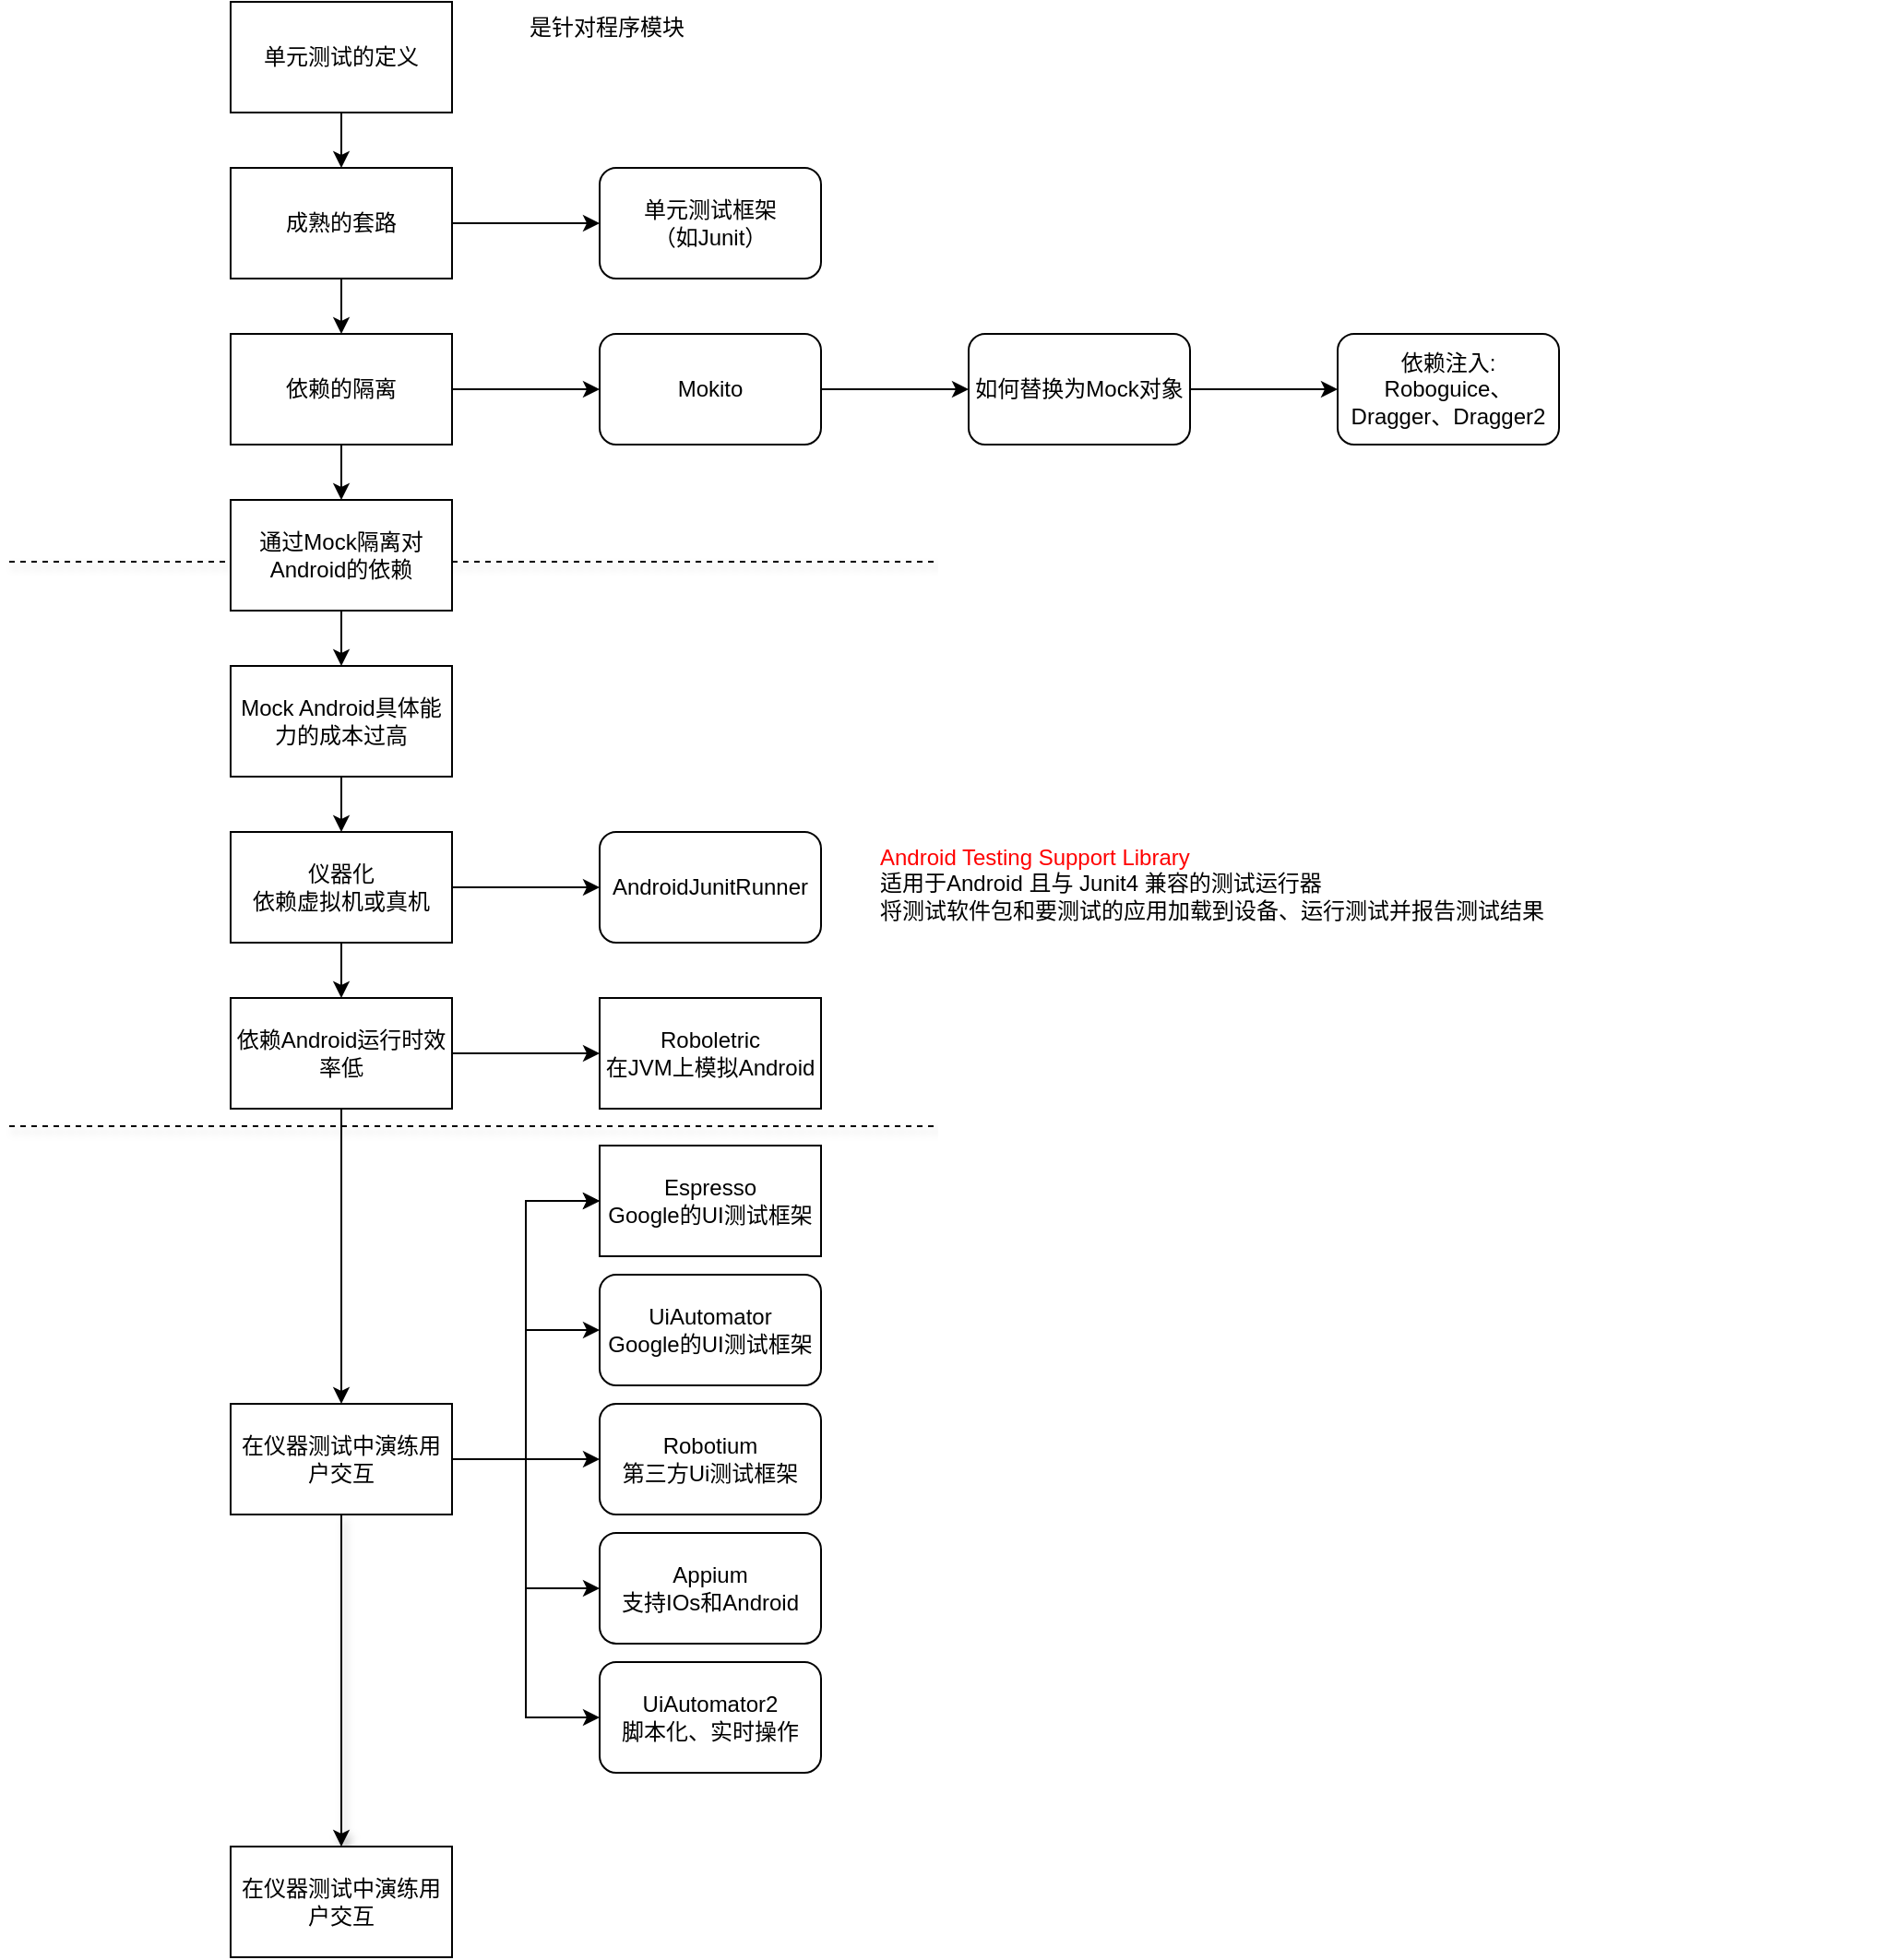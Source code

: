 <mxfile version="10.6.9" type="github"><diagram id="Nk4aDacRnLqWsVfFBKe2" name="Page-1"><mxGraphModel dx="867" dy="544" grid="1" gridSize="10" guides="1" tooltips="1" connect="1" arrows="1" fold="1" page="1" pageScale="1" pageWidth="827" pageHeight="1169" math="0" shadow="0"><root><mxCell id="0"/><mxCell id="1" parent="0"/><mxCell id="qnN4YwuG2Ian1Dx72mR_-45" value="" style="endArrow=none;dashed=1;html=1;shadow=1;" edge="1" parent="1"><mxGeometry width="50" height="50" relative="1" as="geometry"><mxPoint y="373.5" as="sourcePoint"/><mxPoint x="1006" y="373.5" as="targetPoint"/></mxGeometry></mxCell><mxCell id="qnN4YwuG2Ian1Dx72mR_-4" value="" style="edgeStyle=orthogonalEdgeStyle;rounded=0;orthogonalLoop=1;jettySize=auto;html=1;" edge="1" parent="1" source="qnN4YwuG2Ian1Dx72mR_-1" target="qnN4YwuG2Ian1Dx72mR_-3"><mxGeometry relative="1" as="geometry"/></mxCell><mxCell id="qnN4YwuG2Ian1Dx72mR_-1" value="单元测试的定义" style="rounded=0;whiteSpace=wrap;html=1;" vertex="1" parent="1"><mxGeometry x="120" y="70" width="120" height="60" as="geometry"/></mxCell><mxCell id="qnN4YwuG2Ian1Dx72mR_-6" value="" style="edgeStyle=orthogonalEdgeStyle;rounded=0;orthogonalLoop=1;jettySize=auto;html=1;" edge="1" parent="1" source="qnN4YwuG2Ian1Dx72mR_-3" target="qnN4YwuG2Ian1Dx72mR_-10"><mxGeometry relative="1" as="geometry"><mxPoint x="320" y="190" as="targetPoint"/></mxGeometry></mxCell><mxCell id="qnN4YwuG2Ian1Dx72mR_-8" value="" style="edgeStyle=orthogonalEdgeStyle;rounded=0;orthogonalLoop=1;jettySize=auto;html=1;" edge="1" parent="1" source="qnN4YwuG2Ian1Dx72mR_-3" target="qnN4YwuG2Ian1Dx72mR_-7"><mxGeometry relative="1" as="geometry"/></mxCell><mxCell id="qnN4YwuG2Ian1Dx72mR_-3" value="成熟的套路" style="rounded=0;whiteSpace=wrap;html=1;" vertex="1" parent="1"><mxGeometry x="120" y="160" width="120" height="60" as="geometry"/></mxCell><mxCell id="qnN4YwuG2Ian1Dx72mR_-12" value="" style="edgeStyle=orthogonalEdgeStyle;rounded=0;orthogonalLoop=1;jettySize=auto;html=1;" edge="1" parent="1" source="qnN4YwuG2Ian1Dx72mR_-7" target="qnN4YwuG2Ian1Dx72mR_-9"><mxGeometry relative="1" as="geometry"/></mxCell><mxCell id="qnN4YwuG2Ian1Dx72mR_-18" value="" style="edgeStyle=orthogonalEdgeStyle;rounded=0;orthogonalLoop=1;jettySize=auto;html=1;" edge="1" parent="1" source="qnN4YwuG2Ian1Dx72mR_-7" target="qnN4YwuG2Ian1Dx72mR_-17"><mxGeometry relative="1" as="geometry"/></mxCell><mxCell id="qnN4YwuG2Ian1Dx72mR_-7" value="依赖的隔离&lt;br&gt;" style="rounded=0;whiteSpace=wrap;html=1;" vertex="1" parent="1"><mxGeometry x="120" y="250" width="120" height="60" as="geometry"/></mxCell><mxCell id="qnN4YwuG2Ian1Dx72mR_-20" value="" style="edgeStyle=orthogonalEdgeStyle;rounded=0;orthogonalLoop=1;jettySize=auto;html=1;" edge="1" parent="1" source="qnN4YwuG2Ian1Dx72mR_-17" target="qnN4YwuG2Ian1Dx72mR_-19"><mxGeometry relative="1" as="geometry"/></mxCell><mxCell id="qnN4YwuG2Ian1Dx72mR_-17" value="通过Mock隔离对Android的依赖" style="rounded=0;whiteSpace=wrap;html=1;" vertex="1" parent="1"><mxGeometry x="120" y="340" width="120" height="60" as="geometry"/></mxCell><mxCell id="qnN4YwuG2Ian1Dx72mR_-22" value="" style="edgeStyle=orthogonalEdgeStyle;rounded=0;orthogonalLoop=1;jettySize=auto;html=1;" edge="1" parent="1" source="qnN4YwuG2Ian1Dx72mR_-19" target="qnN4YwuG2Ian1Dx72mR_-21"><mxGeometry relative="1" as="geometry"/></mxCell><mxCell id="qnN4YwuG2Ian1Dx72mR_-19" value="Mock Android具体能力的成本过高&lt;br&gt;" style="rounded=0;whiteSpace=wrap;html=1;" vertex="1" parent="1"><mxGeometry x="120" y="430" width="120" height="60" as="geometry"/></mxCell><mxCell id="qnN4YwuG2Ian1Dx72mR_-24" value="" style="edgeStyle=orthogonalEdgeStyle;rounded=0;orthogonalLoop=1;jettySize=auto;html=1;" edge="1" parent="1" source="qnN4YwuG2Ian1Dx72mR_-21" target="qnN4YwuG2Ian1Dx72mR_-23"><mxGeometry relative="1" as="geometry"/></mxCell><mxCell id="qnN4YwuG2Ian1Dx72mR_-27" value="" style="edgeStyle=orthogonalEdgeStyle;rounded=0;orthogonalLoop=1;jettySize=auto;html=1;" edge="1" parent="1" source="qnN4YwuG2Ian1Dx72mR_-21" target="qnN4YwuG2Ian1Dx72mR_-26"><mxGeometry relative="1" as="geometry"/></mxCell><mxCell id="qnN4YwuG2Ian1Dx72mR_-21" value="仪器化&lt;br&gt;依赖虚拟机或真机&lt;br&gt;" style="rounded=0;whiteSpace=wrap;html=1;" vertex="1" parent="1"><mxGeometry x="120" y="520" width="120" height="60" as="geometry"/></mxCell><mxCell id="qnN4YwuG2Ian1Dx72mR_-29" value="" style="edgeStyle=orthogonalEdgeStyle;rounded=0;orthogonalLoop=1;jettySize=auto;html=1;" edge="1" parent="1" source="qnN4YwuG2Ian1Dx72mR_-26" target="qnN4YwuG2Ian1Dx72mR_-28"><mxGeometry relative="1" as="geometry"/></mxCell><mxCell id="qnN4YwuG2Ian1Dx72mR_-31" value="" style="edgeStyle=orthogonalEdgeStyle;rounded=0;orthogonalLoop=1;jettySize=auto;html=1;" edge="1" parent="1" source="qnN4YwuG2Ian1Dx72mR_-26" target="qnN4YwuG2Ian1Dx72mR_-30"><mxGeometry relative="1" as="geometry"/></mxCell><mxCell id="qnN4YwuG2Ian1Dx72mR_-26" value="依赖Android运行时效率低" style="rounded=0;whiteSpace=wrap;html=1;" vertex="1" parent="1"><mxGeometry x="120" y="610" width="120" height="60" as="geometry"/></mxCell><mxCell id="qnN4YwuG2Ian1Dx72mR_-33" value="" style="edgeStyle=orthogonalEdgeStyle;rounded=0;orthogonalLoop=1;jettySize=auto;html=1;entryX=0;entryY=0.5;entryDx=0;entryDy=0;" edge="1" parent="1" source="qnN4YwuG2Ian1Dx72mR_-30" target="qnN4YwuG2Ian1Dx72mR_-32"><mxGeometry relative="1" as="geometry"/></mxCell><mxCell id="qnN4YwuG2Ian1Dx72mR_-48" value="" style="edgeStyle=orthogonalEdgeStyle;rounded=0;orthogonalLoop=1;jettySize=auto;html=1;shadow=1;" edge="1" parent="1" source="qnN4YwuG2Ian1Dx72mR_-30" target="qnN4YwuG2Ian1Dx72mR_-47"><mxGeometry relative="1" as="geometry"/></mxCell><mxCell id="qnN4YwuG2Ian1Dx72mR_-30" value="在仪器测试中演练用户交互" style="rounded=0;whiteSpace=wrap;html=1;" vertex="1" parent="1"><mxGeometry x="120" y="830" width="120" height="60" as="geometry"/></mxCell><mxCell id="qnN4YwuG2Ian1Dx72mR_-47" value="在仪器测试中演练用户交互" style="rounded=0;whiteSpace=wrap;html=1;" vertex="1" parent="1"><mxGeometry x="120" y="1070" width="120" height="60" as="geometry"/></mxCell><mxCell id="qnN4YwuG2Ian1Dx72mR_-32" value="Espresso&lt;br&gt;Google的UI测试框架&lt;br&gt;" style="rounded=0;whiteSpace=wrap;html=1;" vertex="1" parent="1"><mxGeometry x="320" y="690" width="120" height="60" as="geometry"/></mxCell><mxCell id="qnN4YwuG2Ian1Dx72mR_-28" value="Roboletric&lt;br&gt;在JVM上模拟Android&lt;br&gt;" style="rounded=0;whiteSpace=wrap;html=1;" vertex="1" parent="1"><mxGeometry x="320" y="610" width="120" height="60" as="geometry"/></mxCell><mxCell id="qnN4YwuG2Ian1Dx72mR_-2" value="是针对程序模块" style="text;html=1;strokeColor=none;fillColor=none;align=left;verticalAlign=top;whiteSpace=wrap;rounded=0;imageVerticalAlign=middle;" vertex="1" parent="1"><mxGeometry x="280" y="70" width="330" height="60" as="geometry"/></mxCell><mxCell id="qnN4YwuG2Ian1Dx72mR_-14" value="" style="edgeStyle=orthogonalEdgeStyle;rounded=0;orthogonalLoop=1;jettySize=auto;html=1;" edge="1" parent="1" source="qnN4YwuG2Ian1Dx72mR_-9" target="qnN4YwuG2Ian1Dx72mR_-13"><mxGeometry relative="1" as="geometry"/></mxCell><mxCell id="qnN4YwuG2Ian1Dx72mR_-9" value="Mokito&lt;br&gt;" style="rounded=1;whiteSpace=wrap;html=1;align=center;" vertex="1" parent="1"><mxGeometry x="320" y="250" width="120" height="60" as="geometry"/></mxCell><mxCell id="qnN4YwuG2Ian1Dx72mR_-16" value="" style="edgeStyle=orthogonalEdgeStyle;rounded=0;orthogonalLoop=1;jettySize=auto;html=1;" edge="1" parent="1" source="qnN4YwuG2Ian1Dx72mR_-13" target="qnN4YwuG2Ian1Dx72mR_-15"><mxGeometry relative="1" as="geometry"/></mxCell><mxCell id="qnN4YwuG2Ian1Dx72mR_-13" value="如何替换为Mock对象&lt;br&gt;" style="rounded=1;whiteSpace=wrap;html=1;align=center;" vertex="1" parent="1"><mxGeometry x="520" y="250" width="120" height="60" as="geometry"/></mxCell><mxCell id="qnN4YwuG2Ian1Dx72mR_-15" value="依赖注入:&lt;br&gt;Roboguice、Dragger、Dragger2&lt;br&gt;" style="rounded=1;whiteSpace=wrap;html=1;align=center;" vertex="1" parent="1"><mxGeometry x="720" y="250" width="120" height="60" as="geometry"/></mxCell><mxCell id="qnN4YwuG2Ian1Dx72mR_-10" value="单元测试框架&lt;br&gt;（如Junit）&lt;br&gt;" style="rounded=1;whiteSpace=wrap;html=1;align=center;" vertex="1" parent="1"><mxGeometry x="320" y="160" width="120" height="60" as="geometry"/></mxCell><mxCell id="qnN4YwuG2Ian1Dx72mR_-23" value="AndroidJunitRunner&lt;br&gt;" style="rounded=1;whiteSpace=wrap;html=1;align=center;" vertex="1" parent="1"><mxGeometry x="320" y="520" width="120" height="60" as="geometry"/></mxCell><mxCell id="qnN4YwuG2Ian1Dx72mR_-25" value="&lt;font color=&quot;#ff0000&quot;&gt;Android Testing Support Library&lt;br&gt;&lt;/font&gt;适用于Android 且与 Junit4 兼容的测试运行器&lt;br&gt;将测试软件包和要测试的应用加载到设备、运行测试并报告测试结果&lt;br&gt;" style="text;html=1;strokeColor=none;fillColor=none;align=left;verticalAlign=top;whiteSpace=wrap;rounded=0;imageVerticalAlign=middle;" vertex="1" parent="1"><mxGeometry x="470" y="520" width="370" height="60" as="geometry"/></mxCell><mxCell id="qnN4YwuG2Ian1Dx72mR_-34" value="UiAutomator&lt;br&gt;Google的UI测试框架&lt;br&gt;" style="rounded=1;whiteSpace=wrap;html=1;align=center;" vertex="1" parent="1"><mxGeometry x="320" y="760" width="120" height="60" as="geometry"/></mxCell><mxCell id="qnN4YwuG2Ian1Dx72mR_-37" value="UiAutomator2&lt;br&gt;脚本化、实时操作&lt;br&gt;" style="rounded=1;whiteSpace=wrap;html=1;align=center;" vertex="1" parent="1"><mxGeometry x="320" y="970" width="120" height="60" as="geometry"/></mxCell><mxCell id="qnN4YwuG2Ian1Dx72mR_-35" value="Robotium&lt;br&gt;第三方Ui测试框架&lt;br&gt;" style="rounded=1;whiteSpace=wrap;html=1;align=center;" vertex="1" parent="1"><mxGeometry x="320" y="830" width="120" height="60" as="geometry"/></mxCell><mxCell id="qnN4YwuG2Ian1Dx72mR_-36" value="Appium&lt;br&gt;支持IOs和Android&lt;br&gt;" style="rounded=1;whiteSpace=wrap;html=1;align=center;" vertex="1" parent="1"><mxGeometry x="320" y="900" width="120" height="60" as="geometry"/></mxCell><mxCell id="qnN4YwuG2Ian1Dx72mR_-39" value="" style="edgeStyle=orthogonalEdgeStyle;rounded=0;orthogonalLoop=1;jettySize=auto;html=1;entryX=0;entryY=0.5;entryDx=0;entryDy=0;" edge="1" parent="1" source="qnN4YwuG2Ian1Dx72mR_-30" target="qnN4YwuG2Ian1Dx72mR_-32"><mxGeometry relative="1" as="geometry"><mxPoint x="240" y="860" as="sourcePoint"/><mxPoint x="320" y="720" as="targetPoint"/><Array as="points"><mxPoint x="280" y="860"/><mxPoint x="280" y="720"/></Array></mxGeometry></mxCell><mxCell id="qnN4YwuG2Ian1Dx72mR_-41" value="" style="edgeStyle=orthogonalEdgeStyle;rounded=0;orthogonalLoop=1;jettySize=auto;html=1;entryX=0;entryY=0.5;entryDx=0;entryDy=0;exitX=1;exitY=0.5;exitDx=0;exitDy=0;" edge="1" parent="1" source="qnN4YwuG2Ian1Dx72mR_-30" target="qnN4YwuG2Ian1Dx72mR_-34"><mxGeometry relative="1" as="geometry"><mxPoint x="240" y="860" as="sourcePoint"/><mxPoint x="320" y="720" as="targetPoint"/><Array as="points"><mxPoint x="280" y="860"/><mxPoint x="280" y="790"/></Array></mxGeometry></mxCell><mxCell id="qnN4YwuG2Ian1Dx72mR_-42" value="" style="edgeStyle=orthogonalEdgeStyle;rounded=0;orthogonalLoop=1;jettySize=auto;html=1;exitX=1;exitY=0.5;exitDx=0;exitDy=0;entryX=0;entryY=0.5;entryDx=0;entryDy=0;" edge="1" parent="1" source="qnN4YwuG2Ian1Dx72mR_-30" target="qnN4YwuG2Ian1Dx72mR_-36"><mxGeometry relative="1" as="geometry"><mxPoint x="240" y="860" as="sourcePoint"/><mxPoint x="320" y="860" as="targetPoint"/><Array as="points"><mxPoint x="280" y="860"/><mxPoint x="280" y="930"/></Array></mxGeometry></mxCell><mxCell id="qnN4YwuG2Ian1Dx72mR_-43" value="" style="edgeStyle=orthogonalEdgeStyle;rounded=0;orthogonalLoop=1;jettySize=auto;html=1;exitX=1;exitY=0.5;exitDx=0;exitDy=0;entryX=0;entryY=0.5;entryDx=0;entryDy=0;" edge="1" parent="1" source="qnN4YwuG2Ian1Dx72mR_-30" target="qnN4YwuG2Ian1Dx72mR_-37"><mxGeometry relative="1" as="geometry"><mxPoint x="240" y="860" as="sourcePoint"/><mxPoint x="320" y="930" as="targetPoint"/><Array as="points"><mxPoint x="280" y="860"/><mxPoint x="280" y="1000"/></Array></mxGeometry></mxCell><mxCell id="qnN4YwuG2Ian1Dx72mR_-44" value="" style="edgeStyle=orthogonalEdgeStyle;rounded=0;orthogonalLoop=1;jettySize=auto;html=1;exitX=1;exitY=0.5;exitDx=0;exitDy=0;" edge="1" parent="1" source="qnN4YwuG2Ian1Dx72mR_-30"><mxGeometry relative="1" as="geometry"><mxPoint x="240" y="860" as="sourcePoint"/><mxPoint x="320" y="860" as="targetPoint"/><Array as="points"><mxPoint x="320" y="860"/></Array></mxGeometry></mxCell><mxCell id="qnN4YwuG2Ian1Dx72mR_-46" value="" style="endArrow=none;dashed=1;html=1;shadow=1;" edge="1" parent="1"><mxGeometry width="50" height="50" relative="1" as="geometry"><mxPoint y="679.5" as="sourcePoint"/><mxPoint x="1006" y="679.5" as="targetPoint"/></mxGeometry></mxCell></root></mxGraphModel></diagram></mxfile>
